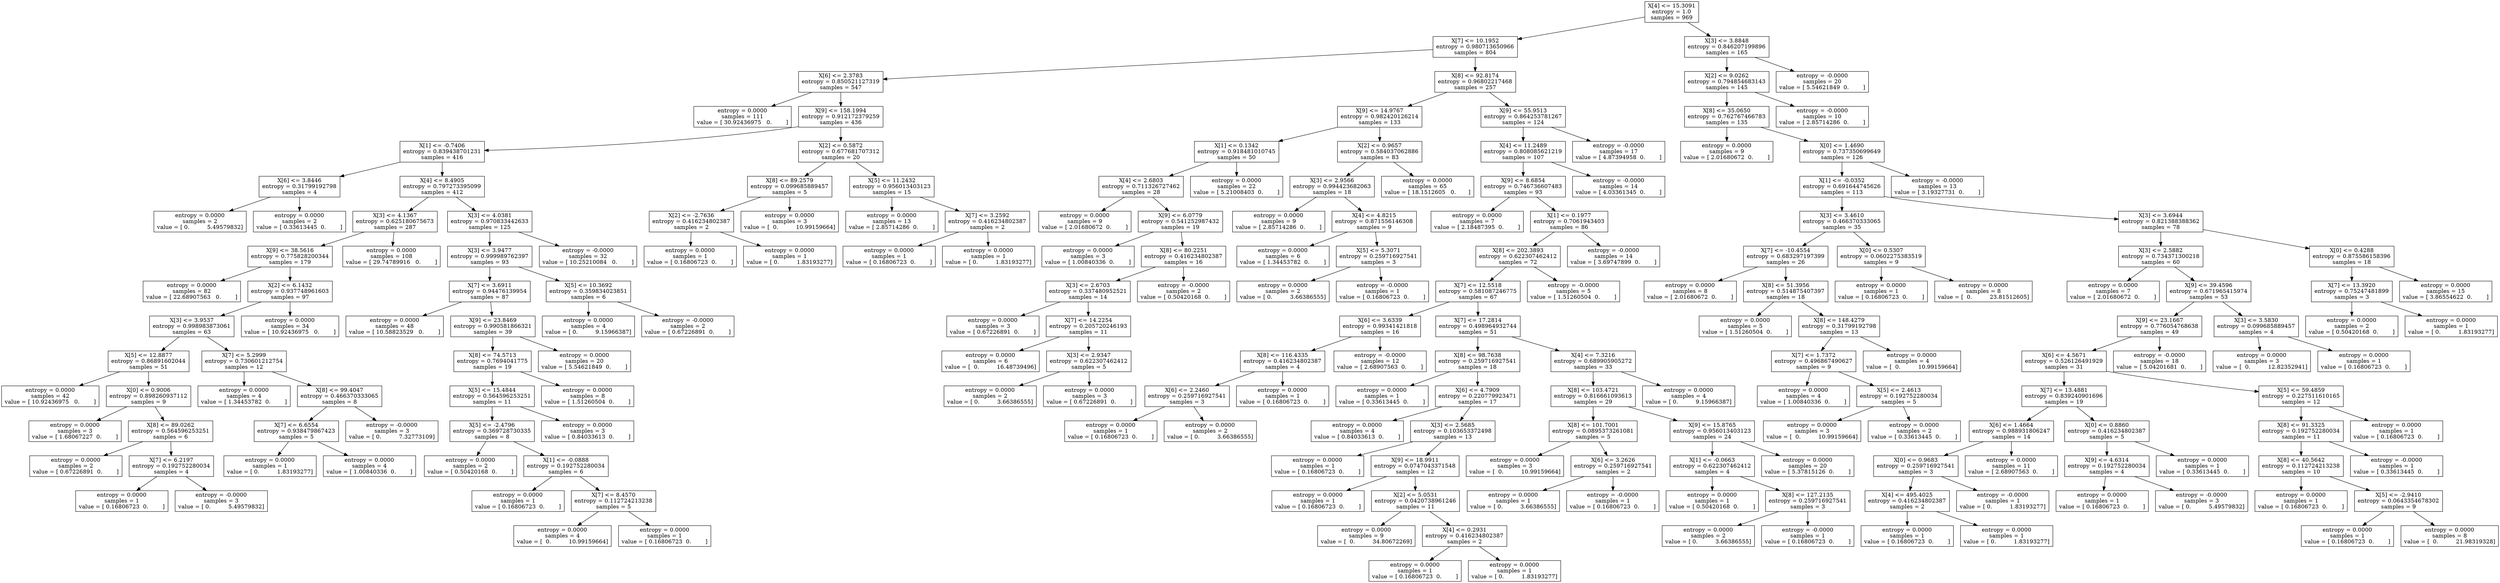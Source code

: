 digraph Tree {
0 [label="X[4] <= 15.3091\nentropy = 1.0\nsamples = 969", shape="box"] ;
1 [label="X[7] <= 10.1952\nentropy = 0.980713650966\nsamples = 804", shape="box"] ;
0 -> 1 ;
2 [label="X[6] <= 2.3783\nentropy = 0.850521127319\nsamples = 547", shape="box"] ;
1 -> 2 ;
3 [label="entropy = 0.0000\nsamples = 111\nvalue = [ 30.92436975   0.        ]", shape="box"] ;
2 -> 3 ;
4 [label="X[9] <= 158.1994\nentropy = 0.912172379259\nsamples = 436", shape="box"] ;
2 -> 4 ;
5 [label="X[1] <= -0.7406\nentropy = 0.839438701231\nsamples = 416", shape="box"] ;
4 -> 5 ;
6 [label="X[6] <= 3.8446\nentropy = 0.31799192798\nsamples = 4", shape="box"] ;
5 -> 6 ;
7 [label="entropy = 0.0000\nsamples = 2\nvalue = [ 0.          5.49579832]", shape="box"] ;
6 -> 7 ;
8 [label="entropy = 0.0000\nsamples = 2\nvalue = [ 0.33613445  0.        ]", shape="box"] ;
6 -> 8 ;
9 [label="X[4] <= 8.4905\nentropy = 0.797273395099\nsamples = 412", shape="box"] ;
5 -> 9 ;
10 [label="X[3] <= 4.1367\nentropy = 0.625180675673\nsamples = 287", shape="box"] ;
9 -> 10 ;
11 [label="X[9] <= 38.5616\nentropy = 0.775828200344\nsamples = 179", shape="box"] ;
10 -> 11 ;
12 [label="entropy = 0.0000\nsamples = 82\nvalue = [ 22.68907563   0.        ]", shape="box"] ;
11 -> 12 ;
13 [label="X[2] <= 6.1432\nentropy = 0.937748961603\nsamples = 97", shape="box"] ;
11 -> 13 ;
14 [label="X[3] <= 3.9537\nentropy = 0.998983873061\nsamples = 63", shape="box"] ;
13 -> 14 ;
15 [label="X[5] <= 12.8877\nentropy = 0.86891602044\nsamples = 51", shape="box"] ;
14 -> 15 ;
16 [label="entropy = 0.0000\nsamples = 42\nvalue = [ 10.92436975   0.        ]", shape="box"] ;
15 -> 16 ;
17 [label="X[0] <= 0.9006\nentropy = 0.898260937112\nsamples = 9", shape="box"] ;
15 -> 17 ;
18 [label="entropy = 0.0000\nsamples = 3\nvalue = [ 1.68067227  0.        ]", shape="box"] ;
17 -> 18 ;
19 [label="X[8] <= 89.0262\nentropy = 0.564596253251\nsamples = 6", shape="box"] ;
17 -> 19 ;
20 [label="entropy = 0.0000\nsamples = 2\nvalue = [ 0.67226891  0.        ]", shape="box"] ;
19 -> 20 ;
21 [label="X[7] <= 6.2197\nentropy = 0.192752280034\nsamples = 4", shape="box"] ;
19 -> 21 ;
22 [label="entropy = 0.0000\nsamples = 1\nvalue = [ 0.16806723  0.        ]", shape="box"] ;
21 -> 22 ;
23 [label="entropy = -0.0000\nsamples = 3\nvalue = [ 0.          5.49579832]", shape="box"] ;
21 -> 23 ;
24 [label="X[7] <= 5.2999\nentropy = 0.730601212754\nsamples = 12", shape="box"] ;
14 -> 24 ;
25 [label="entropy = 0.0000\nsamples = 4\nvalue = [ 1.34453782  0.        ]", shape="box"] ;
24 -> 25 ;
26 [label="X[8] <= 99.4047\nentropy = 0.466370333065\nsamples = 8", shape="box"] ;
24 -> 26 ;
27 [label="X[7] <= 6.6554\nentropy = 0.938479867423\nsamples = 5", shape="box"] ;
26 -> 27 ;
28 [label="entropy = 0.0000\nsamples = 1\nvalue = [ 0.          1.83193277]", shape="box"] ;
27 -> 28 ;
29 [label="entropy = 0.0000\nsamples = 4\nvalue = [ 1.00840336  0.        ]", shape="box"] ;
27 -> 29 ;
30 [label="entropy = -0.0000\nsamples = 3\nvalue = [ 0.          7.32773109]", shape="box"] ;
26 -> 30 ;
31 [label="entropy = 0.0000\nsamples = 34\nvalue = [ 10.92436975   0.        ]", shape="box"] ;
13 -> 31 ;
32 [label="entropy = 0.0000\nsamples = 108\nvalue = [ 29.74789916   0.        ]", shape="box"] ;
10 -> 32 ;
33 [label="X[3] <= 4.0381\nentropy = 0.970833442633\nsamples = 125", shape="box"] ;
9 -> 33 ;
34 [label="X[3] <= 3.9477\nentropy = 0.999989762397\nsamples = 93", shape="box"] ;
33 -> 34 ;
35 [label="X[7] <= 3.6911\nentropy = 0.94476139954\nsamples = 87", shape="box"] ;
34 -> 35 ;
36 [label="entropy = 0.0000\nsamples = 48\nvalue = [ 10.58823529   0.        ]", shape="box"] ;
35 -> 36 ;
37 [label="X[9] <= 23.8469\nentropy = 0.990581866321\nsamples = 39", shape="box"] ;
35 -> 37 ;
38 [label="X[8] <= 74.5713\nentropy = 0.7694041775\nsamples = 19", shape="box"] ;
37 -> 38 ;
39 [label="X[5] <= 15.4844\nentropy = 0.564596253251\nsamples = 11", shape="box"] ;
38 -> 39 ;
40 [label="X[5] <= -2.4796\nentropy = 0.369728730335\nsamples = 8", shape="box"] ;
39 -> 40 ;
41 [label="entropy = 0.0000\nsamples = 2\nvalue = [ 0.50420168  0.        ]", shape="box"] ;
40 -> 41 ;
42 [label="X[1] <= -0.0888\nentropy = 0.192752280034\nsamples = 6", shape="box"] ;
40 -> 42 ;
43 [label="entropy = 0.0000\nsamples = 1\nvalue = [ 0.16806723  0.        ]", shape="box"] ;
42 -> 43 ;
44 [label="X[7] <= 8.4570\nentropy = 0.112724213238\nsamples = 5", shape="box"] ;
42 -> 44 ;
45 [label="entropy = 0.0000\nsamples = 4\nvalue = [  0.          10.99159664]", shape="box"] ;
44 -> 45 ;
46 [label="entropy = 0.0000\nsamples = 1\nvalue = [ 0.16806723  0.        ]", shape="box"] ;
44 -> 46 ;
47 [label="entropy = 0.0000\nsamples = 3\nvalue = [ 0.84033613  0.        ]", shape="box"] ;
39 -> 47 ;
48 [label="entropy = 0.0000\nsamples = 8\nvalue = [ 1.51260504  0.        ]", shape="box"] ;
38 -> 48 ;
49 [label="entropy = 0.0000\nsamples = 20\nvalue = [ 5.54621849  0.        ]", shape="box"] ;
37 -> 49 ;
50 [label="X[5] <= 10.3692\nentropy = 0.359834023851\nsamples = 6", shape="box"] ;
34 -> 50 ;
51 [label="entropy = 0.0000\nsamples = 4\nvalue = [ 0.          9.15966387]", shape="box"] ;
50 -> 51 ;
52 [label="entropy = -0.0000\nsamples = 2\nvalue = [ 0.67226891  0.        ]", shape="box"] ;
50 -> 52 ;
53 [label="entropy = -0.0000\nsamples = 32\nvalue = [ 10.25210084   0.        ]", shape="box"] ;
33 -> 53 ;
54 [label="X[2] <= 0.5872\nentropy = 0.677681707312\nsamples = 20", shape="box"] ;
4 -> 54 ;
55 [label="X[8] <= 89.2579\nentropy = 0.099685889457\nsamples = 5", shape="box"] ;
54 -> 55 ;
56 [label="X[2] <= -2.7636\nentropy = 0.416234802387\nsamples = 2", shape="box"] ;
55 -> 56 ;
57 [label="entropy = 0.0000\nsamples = 1\nvalue = [ 0.16806723  0.        ]", shape="box"] ;
56 -> 57 ;
58 [label="entropy = 0.0000\nsamples = 1\nvalue = [ 0.          1.83193277]", shape="box"] ;
56 -> 58 ;
59 [label="entropy = 0.0000\nsamples = 3\nvalue = [  0.          10.99159664]", shape="box"] ;
55 -> 59 ;
60 [label="X[5] <= 11.2432\nentropy = 0.956013403123\nsamples = 15", shape="box"] ;
54 -> 60 ;
61 [label="entropy = 0.0000\nsamples = 13\nvalue = [ 2.85714286  0.        ]", shape="box"] ;
60 -> 61 ;
62 [label="X[7] <= 3.2592\nentropy = 0.416234802387\nsamples = 2", shape="box"] ;
60 -> 62 ;
63 [label="entropy = 0.0000\nsamples = 1\nvalue = [ 0.16806723  0.        ]", shape="box"] ;
62 -> 63 ;
64 [label="entropy = 0.0000\nsamples = 1\nvalue = [ 0.          1.83193277]", shape="box"] ;
62 -> 64 ;
65 [label="X[8] <= 92.8174\nentropy = 0.96802217468\nsamples = 257", shape="box"] ;
1 -> 65 ;
66 [label="X[9] <= 14.9767\nentropy = 0.982420126214\nsamples = 133", shape="box"] ;
65 -> 66 ;
67 [label="X[1] <= 0.1342\nentropy = 0.918481010745\nsamples = 50", shape="box"] ;
66 -> 67 ;
68 [label="X[4] <= 2.6803\nentropy = 0.711326727462\nsamples = 28", shape="box"] ;
67 -> 68 ;
69 [label="entropy = 0.0000\nsamples = 9\nvalue = [ 2.01680672  0.        ]", shape="box"] ;
68 -> 69 ;
70 [label="X[9] <= 6.0779\nentropy = 0.541252987432\nsamples = 19", shape="box"] ;
68 -> 70 ;
71 [label="entropy = 0.0000\nsamples = 3\nvalue = [ 1.00840336  0.        ]", shape="box"] ;
70 -> 71 ;
72 [label="X[8] <= 80.2251\nentropy = 0.416234802387\nsamples = 16", shape="box"] ;
70 -> 72 ;
73 [label="X[3] <= 2.6703\nentropy = 0.337480952521\nsamples = 14", shape="box"] ;
72 -> 73 ;
74 [label="entropy = 0.0000\nsamples = 3\nvalue = [ 0.67226891  0.        ]", shape="box"] ;
73 -> 74 ;
75 [label="X[7] <= 14.2254\nentropy = 0.205720246193\nsamples = 11", shape="box"] ;
73 -> 75 ;
76 [label="entropy = 0.0000\nsamples = 6\nvalue = [  0.          16.48739496]", shape="box"] ;
75 -> 76 ;
77 [label="X[3] <= 2.9347\nentropy = 0.622307462412\nsamples = 5", shape="box"] ;
75 -> 77 ;
78 [label="entropy = 0.0000\nsamples = 2\nvalue = [ 0.          3.66386555]", shape="box"] ;
77 -> 78 ;
79 [label="entropy = 0.0000\nsamples = 3\nvalue = [ 0.67226891  0.        ]", shape="box"] ;
77 -> 79 ;
80 [label="entropy = -0.0000\nsamples = 2\nvalue = [ 0.50420168  0.        ]", shape="box"] ;
72 -> 80 ;
81 [label="entropy = 0.0000\nsamples = 22\nvalue = [ 5.21008403  0.        ]", shape="box"] ;
67 -> 81 ;
82 [label="X[2] <= 0.9657\nentropy = 0.584037062886\nsamples = 83", shape="box"] ;
66 -> 82 ;
83 [label="X[3] <= 2.9566\nentropy = 0.994423682063\nsamples = 18", shape="box"] ;
82 -> 83 ;
84 [label="entropy = 0.0000\nsamples = 9\nvalue = [ 2.85714286  0.        ]", shape="box"] ;
83 -> 84 ;
85 [label="X[4] <= 4.8215\nentropy = 0.871556146308\nsamples = 9", shape="box"] ;
83 -> 85 ;
86 [label="entropy = 0.0000\nsamples = 6\nvalue = [ 1.34453782  0.        ]", shape="box"] ;
85 -> 86 ;
87 [label="X[5] <= 5.3071\nentropy = 0.259716927541\nsamples = 3", shape="box"] ;
85 -> 87 ;
88 [label="entropy = 0.0000\nsamples = 2\nvalue = [ 0.          3.66386555]", shape="box"] ;
87 -> 88 ;
89 [label="entropy = -0.0000\nsamples = 1\nvalue = [ 0.16806723  0.        ]", shape="box"] ;
87 -> 89 ;
90 [label="entropy = 0.0000\nsamples = 65\nvalue = [ 18.1512605   0.       ]", shape="box"] ;
82 -> 90 ;
91 [label="X[9] <= 55.9513\nentropy = 0.864253781267\nsamples = 124", shape="box"] ;
65 -> 91 ;
92 [label="X[4] <= 11.2489\nentropy = 0.808085621219\nsamples = 107", shape="box"] ;
91 -> 92 ;
93 [label="X[9] <= 8.6854\nentropy = 0.746736607483\nsamples = 93", shape="box"] ;
92 -> 93 ;
94 [label="entropy = 0.0000\nsamples = 7\nvalue = [ 2.18487395  0.        ]", shape="box"] ;
93 -> 94 ;
95 [label="X[1] <= 0.1977\nentropy = 0.7061943403\nsamples = 86", shape="box"] ;
93 -> 95 ;
96 [label="X[8] <= 202.3893\nentropy = 0.622307462412\nsamples = 72", shape="box"] ;
95 -> 96 ;
97 [label="X[7] <= 12.5518\nentropy = 0.581087246775\nsamples = 67", shape="box"] ;
96 -> 97 ;
98 [label="X[6] <= 3.6339\nentropy = 0.99341421818\nsamples = 16", shape="box"] ;
97 -> 98 ;
99 [label="X[8] <= 116.4335\nentropy = 0.416234802387\nsamples = 4", shape="box"] ;
98 -> 99 ;
100 [label="X[6] <= 2.2460\nentropy = 0.259716927541\nsamples = 3", shape="box"] ;
99 -> 100 ;
101 [label="entropy = 0.0000\nsamples = 1\nvalue = [ 0.16806723  0.        ]", shape="box"] ;
100 -> 101 ;
102 [label="entropy = 0.0000\nsamples = 2\nvalue = [ 0.          3.66386555]", shape="box"] ;
100 -> 102 ;
103 [label="entropy = 0.0000\nsamples = 1\nvalue = [ 0.16806723  0.        ]", shape="box"] ;
99 -> 103 ;
104 [label="entropy = -0.0000\nsamples = 12\nvalue = [ 2.68907563  0.        ]", shape="box"] ;
98 -> 104 ;
105 [label="X[7] <= 17.2814\nentropy = 0.498964932744\nsamples = 51", shape="box"] ;
97 -> 105 ;
106 [label="X[8] <= 98.7638\nentropy = 0.259716927541\nsamples = 18", shape="box"] ;
105 -> 106 ;
107 [label="entropy = 0.0000\nsamples = 1\nvalue = [ 0.33613445  0.        ]", shape="box"] ;
106 -> 107 ;
108 [label="X[6] <= 4.7909\nentropy = 0.220779923471\nsamples = 17", shape="box"] ;
106 -> 108 ;
109 [label="entropy = 0.0000\nsamples = 4\nvalue = [ 0.84033613  0.        ]", shape="box"] ;
108 -> 109 ;
110 [label="X[3] <= 2.5685\nentropy = 0.103653372498\nsamples = 13", shape="box"] ;
108 -> 110 ;
111 [label="entropy = 0.0000\nsamples = 1\nvalue = [ 0.16806723  0.        ]", shape="box"] ;
110 -> 111 ;
112 [label="X[9] <= 18.9911\nentropy = 0.0747043371548\nsamples = 12", shape="box"] ;
110 -> 112 ;
113 [label="entropy = 0.0000\nsamples = 1\nvalue = [ 0.16806723  0.        ]", shape="box"] ;
112 -> 113 ;
114 [label="X[2] <= 5.0531\nentropy = 0.0420738961246\nsamples = 11", shape="box"] ;
112 -> 114 ;
115 [label="entropy = 0.0000\nsamples = 9\nvalue = [  0.          34.80672269]", shape="box"] ;
114 -> 115 ;
116 [label="X[4] <= 0.2931\nentropy = 0.416234802387\nsamples = 2", shape="box"] ;
114 -> 116 ;
117 [label="entropy = 0.0000\nsamples = 1\nvalue = [ 0.16806723  0.        ]", shape="box"] ;
116 -> 117 ;
118 [label="entropy = 0.0000\nsamples = 1\nvalue = [ 0.          1.83193277]", shape="box"] ;
116 -> 118 ;
119 [label="X[4] <= 7.3216\nentropy = 0.689905905272\nsamples = 33", shape="box"] ;
105 -> 119 ;
120 [label="X[8] <= 103.4721\nentropy = 0.816661093613\nsamples = 29", shape="box"] ;
119 -> 120 ;
121 [label="X[8] <= 101.7001\nentropy = 0.0895373261081\nsamples = 5", shape="box"] ;
120 -> 121 ;
122 [label="entropy = 0.0000\nsamples = 3\nvalue = [  0.          10.99159664]", shape="box"] ;
121 -> 122 ;
123 [label="X[6] <= 3.2626\nentropy = 0.259716927541\nsamples = 2", shape="box"] ;
121 -> 123 ;
124 [label="entropy = 0.0000\nsamples = 1\nvalue = [ 0.          3.66386555]", shape="box"] ;
123 -> 124 ;
125 [label="entropy = -0.0000\nsamples = 1\nvalue = [ 0.16806723  0.        ]", shape="box"] ;
123 -> 125 ;
126 [label="X[9] <= 15.8765\nentropy = 0.956013403123\nsamples = 24", shape="box"] ;
120 -> 126 ;
127 [label="X[1] <= -0.0663\nentropy = 0.622307462412\nsamples = 4", shape="box"] ;
126 -> 127 ;
128 [label="entropy = 0.0000\nsamples = 1\nvalue = [ 0.50420168  0.        ]", shape="box"] ;
127 -> 128 ;
129 [label="X[8] <= 127.2135\nentropy = 0.259716927541\nsamples = 3", shape="box"] ;
127 -> 129 ;
130 [label="entropy = 0.0000\nsamples = 2\nvalue = [ 0.          3.66386555]", shape="box"] ;
129 -> 130 ;
131 [label="entropy = -0.0000\nsamples = 1\nvalue = [ 0.16806723  0.        ]", shape="box"] ;
129 -> 131 ;
132 [label="entropy = 0.0000\nsamples = 20\nvalue = [ 5.37815126  0.        ]", shape="box"] ;
126 -> 132 ;
133 [label="entropy = 0.0000\nsamples = 4\nvalue = [ 0.          9.15966387]", shape="box"] ;
119 -> 133 ;
134 [label="entropy = -0.0000\nsamples = 5\nvalue = [ 1.51260504  0.        ]", shape="box"] ;
96 -> 134 ;
135 [label="entropy = -0.0000\nsamples = 14\nvalue = [ 3.69747899  0.        ]", shape="box"] ;
95 -> 135 ;
136 [label="entropy = -0.0000\nsamples = 14\nvalue = [ 4.03361345  0.        ]", shape="box"] ;
92 -> 136 ;
137 [label="entropy = -0.0000\nsamples = 17\nvalue = [ 4.87394958  0.        ]", shape="box"] ;
91 -> 137 ;
138 [label="X[3] <= 3.8848\nentropy = 0.846207199896\nsamples = 165", shape="box"] ;
0 -> 138 ;
139 [label="X[2] <= 9.0262\nentropy = 0.794854683143\nsamples = 145", shape="box"] ;
138 -> 139 ;
140 [label="X[8] <= 35.0650\nentropy = 0.762767466783\nsamples = 135", shape="box"] ;
139 -> 140 ;
141 [label="entropy = 0.0000\nsamples = 9\nvalue = [ 2.01680672  0.        ]", shape="box"] ;
140 -> 141 ;
142 [label="X[0] <= 1.4690\nentropy = 0.737350699649\nsamples = 126", shape="box"] ;
140 -> 142 ;
143 [label="X[1] <= -0.0352\nentropy = 0.691644745626\nsamples = 113", shape="box"] ;
142 -> 143 ;
144 [label="X[3] <= 3.4610\nentropy = 0.466370333065\nsamples = 35", shape="box"] ;
143 -> 144 ;
145 [label="X[7] <= -10.4554\nentropy = 0.683297197399\nsamples = 26", shape="box"] ;
144 -> 145 ;
146 [label="entropy = 0.0000\nsamples = 8\nvalue = [ 2.01680672  0.        ]", shape="box"] ;
145 -> 146 ;
147 [label="X[8] <= 51.3956\nentropy = 0.514875407397\nsamples = 18", shape="box"] ;
145 -> 147 ;
148 [label="entropy = 0.0000\nsamples = 5\nvalue = [ 1.51260504  0.        ]", shape="box"] ;
147 -> 148 ;
149 [label="X[8] <= 148.4279\nentropy = 0.31799192798\nsamples = 13", shape="box"] ;
147 -> 149 ;
150 [label="X[7] <= 1.7372\nentropy = 0.496867490627\nsamples = 9", shape="box"] ;
149 -> 150 ;
151 [label="entropy = 0.0000\nsamples = 4\nvalue = [ 1.00840336  0.        ]", shape="box"] ;
150 -> 151 ;
152 [label="X[5] <= 2.4613\nentropy = 0.192752280034\nsamples = 5", shape="box"] ;
150 -> 152 ;
153 [label="entropy = 0.0000\nsamples = 3\nvalue = [  0.          10.99159664]", shape="box"] ;
152 -> 153 ;
154 [label="entropy = 0.0000\nsamples = 2\nvalue = [ 0.33613445  0.        ]", shape="box"] ;
152 -> 154 ;
155 [label="entropy = 0.0000\nsamples = 4\nvalue = [  0.          10.99159664]", shape="box"] ;
149 -> 155 ;
156 [label="X[0] <= 0.5307\nentropy = 0.0602275383519\nsamples = 9", shape="box"] ;
144 -> 156 ;
157 [label="entropy = 0.0000\nsamples = 1\nvalue = [ 0.16806723  0.        ]", shape="box"] ;
156 -> 157 ;
158 [label="entropy = 0.0000\nsamples = 8\nvalue = [  0.          23.81512605]", shape="box"] ;
156 -> 158 ;
159 [label="X[3] <= 3.6944\nentropy = 0.821388388362\nsamples = 78", shape="box"] ;
143 -> 159 ;
160 [label="X[3] <= 2.5882\nentropy = 0.734371300218\nsamples = 60", shape="box"] ;
159 -> 160 ;
161 [label="entropy = 0.0000\nsamples = 7\nvalue = [ 2.01680672  0.        ]", shape="box"] ;
160 -> 161 ;
162 [label="X[9] <= 39.4596\nentropy = 0.671965415974\nsamples = 53", shape="box"] ;
160 -> 162 ;
163 [label="X[9] <= 23.1667\nentropy = 0.776054768638\nsamples = 49", shape="box"] ;
162 -> 163 ;
164 [label="X[6] <= 4.5671\nentropy = 0.526126491929\nsamples = 31", shape="box"] ;
163 -> 164 ;
165 [label="X[7] <= 13.4881\nentropy = 0.839240901696\nsamples = 19", shape="box"] ;
164 -> 165 ;
166 [label="X[6] <= 1.4664\nentropy = 0.988931806247\nsamples = 14", shape="box"] ;
165 -> 166 ;
167 [label="X[0] <= 0.9683\nentropy = 0.259716927541\nsamples = 3", shape="box"] ;
166 -> 167 ;
168 [label="X[4] <= 495.4025\nentropy = 0.416234802387\nsamples = 2", shape="box"] ;
167 -> 168 ;
169 [label="entropy = 0.0000\nsamples = 1\nvalue = [ 0.16806723  0.        ]", shape="box"] ;
168 -> 169 ;
170 [label="entropy = 0.0000\nsamples = 1\nvalue = [ 0.          1.83193277]", shape="box"] ;
168 -> 170 ;
171 [label="entropy = -0.0000\nsamples = 1\nvalue = [ 0.          1.83193277]", shape="box"] ;
167 -> 171 ;
172 [label="entropy = 0.0000\nsamples = 11\nvalue = [ 2.68907563  0.        ]", shape="box"] ;
166 -> 172 ;
173 [label="X[0] <= 0.8860\nentropy = 0.416234802387\nsamples = 5", shape="box"] ;
165 -> 173 ;
174 [label="X[9] <= 4.6314\nentropy = 0.192752280034\nsamples = 4", shape="box"] ;
173 -> 174 ;
175 [label="entropy = 0.0000\nsamples = 1\nvalue = [ 0.16806723  0.        ]", shape="box"] ;
174 -> 175 ;
176 [label="entropy = -0.0000\nsamples = 3\nvalue = [ 0.          5.49579832]", shape="box"] ;
174 -> 176 ;
177 [label="entropy = 0.0000\nsamples = 1\nvalue = [ 0.33613445  0.        ]", shape="box"] ;
173 -> 177 ;
178 [label="X[5] <= 59.4859\nentropy = 0.227511610165\nsamples = 12", shape="box"] ;
164 -> 178 ;
179 [label="X[8] <= 91.3325\nentropy = 0.192752280034\nsamples = 11", shape="box"] ;
178 -> 179 ;
180 [label="X[8] <= 40.5642\nentropy = 0.112724213238\nsamples = 10", shape="box"] ;
179 -> 180 ;
181 [label="entropy = 0.0000\nsamples = 1\nvalue = [ 0.16806723  0.        ]", shape="box"] ;
180 -> 181 ;
182 [label="X[5] <= -2.9410\nentropy = 0.0643354678302\nsamples = 9", shape="box"] ;
180 -> 182 ;
183 [label="entropy = 0.0000\nsamples = 1\nvalue = [ 0.16806723  0.        ]", shape="box"] ;
182 -> 183 ;
184 [label="entropy = 0.0000\nsamples = 8\nvalue = [  0.          21.98319328]", shape="box"] ;
182 -> 184 ;
185 [label="entropy = -0.0000\nsamples = 1\nvalue = [ 0.33613445  0.        ]", shape="box"] ;
179 -> 185 ;
186 [label="entropy = 0.0000\nsamples = 1\nvalue = [ 0.16806723  0.        ]", shape="box"] ;
178 -> 186 ;
187 [label="entropy = -0.0000\nsamples = 18\nvalue = [ 5.04201681  0.        ]", shape="box"] ;
163 -> 187 ;
188 [label="X[3] <= 3.5830\nentropy = 0.099685889457\nsamples = 4", shape="box"] ;
162 -> 188 ;
189 [label="entropy = 0.0000\nsamples = 3\nvalue = [  0.          12.82352941]", shape="box"] ;
188 -> 189 ;
190 [label="entropy = 0.0000\nsamples = 1\nvalue = [ 0.16806723  0.        ]", shape="box"] ;
188 -> 190 ;
191 [label="X[0] <= 0.4288\nentropy = 0.875586158396\nsamples = 18", shape="box"] ;
159 -> 191 ;
192 [label="X[7] <= 13.3920\nentropy = 0.75247481899\nsamples = 3", shape="box"] ;
191 -> 192 ;
193 [label="entropy = 0.0000\nsamples = 2\nvalue = [ 0.50420168  0.        ]", shape="box"] ;
192 -> 193 ;
194 [label="entropy = 0.0000\nsamples = 1\nvalue = [ 0.          1.83193277]", shape="box"] ;
192 -> 194 ;
195 [label="entropy = 0.0000\nsamples = 15\nvalue = [ 3.86554622  0.        ]", shape="box"] ;
191 -> 195 ;
196 [label="entropy = -0.0000\nsamples = 13\nvalue = [ 3.19327731  0.        ]", shape="box"] ;
142 -> 196 ;
197 [label="entropy = -0.0000\nsamples = 10\nvalue = [ 2.85714286  0.        ]", shape="box"] ;
139 -> 197 ;
198 [label="entropy = -0.0000\nsamples = 20\nvalue = [ 5.54621849  0.        ]", shape="box"] ;
138 -> 198 ;
}